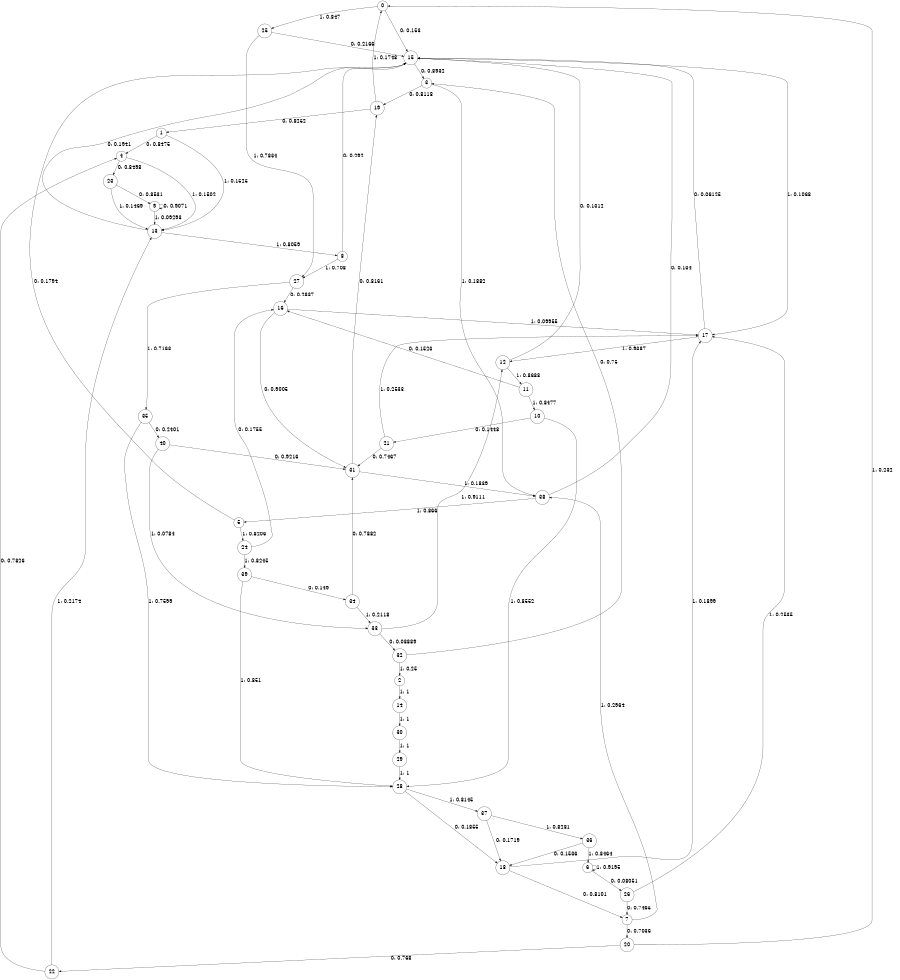 digraph "ch1face_outputL9" {
size = "6,8.5";
ratio = "fill";
node [shape = circle];
node [fontsize = 24];
edge [fontsize = 24];
0 -> 15 [label = "0: 0.153    "];
0 -> 25 [label = "1: 0.847    "];
1 -> 4 [label = "0: 0.8475   "];
1 -> 13 [label = "1: 0.1525   "];
2 -> 14 [label = "1: 1        "];
3 -> 19 [label = "0: 0.8118   "];
3 -> 38 [label = "1: 0.1882   "];
4 -> 23 [label = "0: 0.8498   "];
4 -> 13 [label = "1: 0.1502   "];
5 -> 15 [label = "0: 0.1794   "];
5 -> 24 [label = "1: 0.8206   "];
6 -> 26 [label = "0: 0.08051  "];
6 -> 6 [label = "1: 0.9195   "];
7 -> 20 [label = "0: 0.7036   "];
7 -> 38 [label = "1: 0.2964   "];
8 -> 15 [label = "0: 0.292    "];
8 -> 27 [label = "1: 0.708    "];
9 -> 9 [label = "0: 0.9071   "];
9 -> 13 [label = "1: 0.09293  "];
10 -> 21 [label = "0: 0.1448   "];
10 -> 28 [label = "1: 0.8552   "];
11 -> 16 [label = "0: 0.1523   "];
11 -> 10 [label = "1: 0.8477   "];
12 -> 15 [label = "0: 0.1312   "];
12 -> 11 [label = "1: 0.8688   "];
13 -> 15 [label = "0: 0.1941   "];
13 -> 8 [label = "1: 0.8059   "];
14 -> 30 [label = "1: 1        "];
15 -> 3 [label = "0: 0.8932   "];
15 -> 17 [label = "1: 0.1068   "];
16 -> 31 [label = "0: 0.9005   "];
16 -> 17 [label = "1: 0.09955  "];
17 -> 15 [label = "0: 0.06125  "];
17 -> 12 [label = "1: 0.9387   "];
18 -> 7 [label = "0: 0.8101   "];
18 -> 17 [label = "1: 0.1899   "];
19 -> 1 [label = "0: 0.8252   "];
19 -> 0 [label = "1: 0.1748   "];
20 -> 22 [label = "0: 0.768    "];
20 -> 0 [label = "1: 0.232    "];
21 -> 31 [label = "0: 0.7467   "];
21 -> 17 [label = "1: 0.2533   "];
22 -> 4 [label = "0: 0.7826   "];
22 -> 13 [label = "1: 0.2174   "];
23 -> 9 [label = "0: 0.8531   "];
23 -> 13 [label = "1: 0.1469   "];
24 -> 16 [label = "0: 0.1755   "];
24 -> 39 [label = "1: 0.8245   "];
25 -> 15 [label = "0: 0.2166   "];
25 -> 27 [label = "1: 0.7834   "];
26 -> 7 [label = "0: 0.7465   "];
26 -> 17 [label = "1: 0.2535   "];
27 -> 16 [label = "0: 0.2837   "];
27 -> 35 [label = "1: 0.7163   "];
28 -> 18 [label = "0: 0.1855   "];
28 -> 37 [label = "1: 0.8145   "];
29 -> 28 [label = "1: 1        "];
30 -> 29 [label = "1: 1        "];
31 -> 19 [label = "0: 0.8161   "];
31 -> 38 [label = "1: 0.1839   "];
32 -> 3 [label = "0: 0.75     "];
32 -> 2 [label = "1: 0.25     "];
33 -> 32 [label = "0: 0.08889  "];
33 -> 12 [label = "1: 0.9111   "];
34 -> 31 [label = "0: 0.7882   "];
34 -> 33 [label = "1: 0.2118   "];
35 -> 40 [label = "0: 0.2401   "];
35 -> 28 [label = "1: 0.7599   "];
36 -> 18 [label = "0: 0.1536   "];
36 -> 6 [label = "1: 0.8464   "];
37 -> 18 [label = "0: 0.1719   "];
37 -> 36 [label = "1: 0.8281   "];
38 -> 15 [label = "0: 0.134    "];
38 -> 5 [label = "1: 0.866    "];
39 -> 34 [label = "0: 0.149    "];
39 -> 28 [label = "1: 0.851    "];
40 -> 31 [label = "0: 0.9216   "];
40 -> 33 [label = "1: 0.0784   "];
}